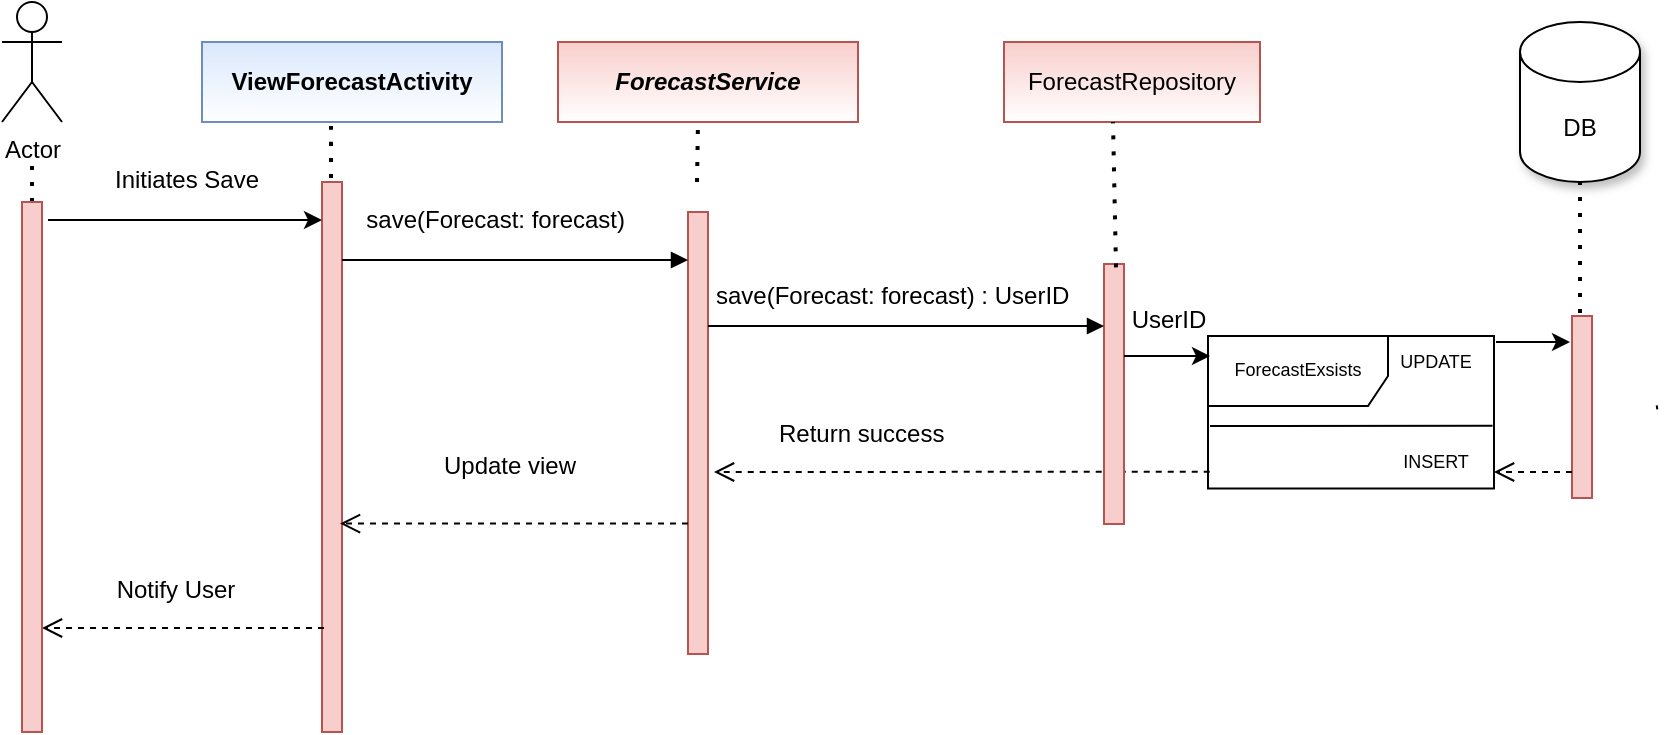 <mxfile version="14.4.3" type="device"><diagram id="kgpKYQtTHZ0yAKxKKP6v" name="Page-1"><mxGraphModel dx="1422" dy="737" grid="1" gridSize="13" guides="1" tooltips="1" connect="1" arrows="1" fold="1" page="1" pageScale="1" pageWidth="1100" pageHeight="850" math="0" shadow="0"><root><mxCell id="0"/><mxCell id="1" parent="0"/><mxCell id="z0QBgfLUGMArTx4MRbL0-1" value="Actor" style="shape=umlActor;verticalLabelPosition=bottom;verticalAlign=top;html=1;outlineConnect=0;" parent="1" vertex="1"><mxGeometry x="60" y="220" width="30" height="60" as="geometry"/></mxCell><mxCell id="z0QBgfLUGMArTx4MRbL0-2" value="" style="endArrow=none;dashed=1;html=1;dashPattern=1 3;strokeWidth=2;" parent="1" edge="1" source="fTpljjoPABurnjEZ77ch-16"><mxGeometry width="50" height="50" relative="1" as="geometry"><mxPoint x="75" y="710" as="sourcePoint"/><mxPoint x="75" y="299" as="targetPoint"/></mxGeometry></mxCell><mxCell id="z0QBgfLUGMArTx4MRbL0-3" value="&lt;span style=&quot;font-weight: 700; font-size: 12px;&quot;&gt;ViewForecastActivity&lt;/span&gt;" style="rounded=0;whiteSpace=wrap;html=1;shadow=0;fillColor=#dae8fc;strokeColor=#6c8ebf;gradientColor=#ffffff;fontSize=12;" parent="1" vertex="1"><mxGeometry x="160" y="240" width="150" height="40" as="geometry"/></mxCell><mxCell id="z0QBgfLUGMArTx4MRbL0-4" value="" style="points=[];perimeter=orthogonalPerimeter;rounded=0;shadow=0;strokeWidth=1;fillColor=#f8cecc;strokeColor=#b85450;" parent="1" vertex="1"><mxGeometry x="220" y="310" width="10" height="275" as="geometry"/></mxCell><mxCell id="z0QBgfLUGMArTx4MRbL0-6" value="" style="endArrow=none;dashed=1;html=1;dashPattern=1 3;strokeWidth=2;" parent="1" edge="1"><mxGeometry width="50" height="50" relative="1" as="geometry"><mxPoint x="224.5" y="308" as="sourcePoint"/><mxPoint x="224.5" y="280" as="targetPoint"/><Array as="points"><mxPoint x="224.5" y="286"/></Array></mxGeometry></mxCell><mxCell id="z0QBgfLUGMArTx4MRbL0-7" value="&lt;i&gt;&lt;b&gt;ForecastService&lt;/b&gt;&lt;/i&gt;" style="rounded=0;whiteSpace=wrap;html=1;shadow=0;fillColor=#f8cecc;strokeColor=#b85450;gradientColor=#ffffff;" parent="1" vertex="1"><mxGeometry x="338" y="240" width="150" height="40" as="geometry"/></mxCell><mxCell id="z0QBgfLUGMArTx4MRbL0-8" value="" style="points=[];perimeter=orthogonalPerimeter;rounded=0;shadow=0;strokeWidth=1;fillColor=#f8cecc;strokeColor=#b85450;" parent="1" vertex="1"><mxGeometry x="403" y="325" width="10" height="221" as="geometry"/></mxCell><mxCell id="z0QBgfLUGMArTx4MRbL0-9" value="" style="endArrow=none;dashed=1;html=1;dashPattern=1 3;strokeWidth=2;" parent="1" edge="1"><mxGeometry width="50" height="50" relative="1" as="geometry"><mxPoint x="407.5" y="310" as="sourcePoint"/><mxPoint x="408" y="280" as="targetPoint"/></mxGeometry></mxCell><mxCell id="z0QBgfLUGMArTx4MRbL0-13" value="DB" style="shape=cylinder3;whiteSpace=wrap;html=1;boundedLbl=1;backgroundOutline=1;size=15;rounded=0;shadow=1;" parent="1" vertex="1"><mxGeometry x="819" y="230" width="60" height="80" as="geometry"/></mxCell><mxCell id="z0QBgfLUGMArTx4MRbL0-20" value="save(Forecast: forecast) " style="verticalAlign=bottom;endArrow=block;shadow=0;strokeWidth=1;fontSize=12;" parent="1" edge="1"><mxGeometry x="-0.095" y="11" relative="1" as="geometry"><mxPoint x="230" y="349" as="sourcePoint"/><mxPoint x="403" y="349" as="targetPoint"/><mxPoint as="offset"/></mxGeometry></mxCell><mxCell id="z0QBgfLUGMArTx4MRbL0-27" value="" style="points=[];perimeter=orthogonalPerimeter;rounded=0;shadow=0;strokeWidth=1;fillColor=#f8cecc;strokeColor=#b85450;" parent="1" vertex="1"><mxGeometry x="845" y="377" width="10" height="91" as="geometry"/></mxCell><mxCell id="z0QBgfLUGMArTx4MRbL0-34" value="" style="endArrow=none;dashed=1;html=1;dashPattern=1 3;strokeWidth=2;fontSize=15;" parent="1" edge="1"><mxGeometry width="50" height="50" relative="1" as="geometry"><mxPoint x="887" y="422.772" as="sourcePoint"/><mxPoint x="888" y="422.63" as="targetPoint"/></mxGeometry></mxCell><mxCell id="z0QBgfLUGMArTx4MRbL0-46" value="&lt;font style=&quot;font-size: 9px;&quot;&gt;ForecastExsists&lt;/font&gt;" style="shape=umlFrame;whiteSpace=wrap;html=1;rounded=0;shadow=0;fontSize=9;width=90;height=35;" parent="1" vertex="1"><mxGeometry x="663" y="387" width="143" height="76.25" as="geometry"/></mxCell><mxCell id="z0QBgfLUGMArTx4MRbL0-56" value="&lt;font style=&quot;font-size: 9px&quot;&gt;UPDATE&lt;/font&gt;" style="text;html=1;strokeColor=none;fillColor=none;align=center;verticalAlign=middle;whiteSpace=wrap;rounded=0;shadow=0;fontSize=9;" parent="1" vertex="1"><mxGeometry x="767" y="389.99" width="20" height="20" as="geometry"/></mxCell><mxCell id="z0QBgfLUGMArTx4MRbL0-60" value="Notify User" style="verticalAlign=bottom;endArrow=open;dashed=1;endSize=8;shadow=0;strokeWidth=1;fontSize=12;" parent="1" edge="1"><mxGeometry x="0.05" y="-10" relative="1" as="geometry"><mxPoint x="80" y="533" as="targetPoint"/><mxPoint x="221" y="533" as="sourcePoint"/><Array as="points"/><mxPoint as="offset"/></mxGeometry></mxCell><mxCell id="z0QBgfLUGMArTx4MRbL0-61" value="Return success" style="verticalAlign=bottom;endArrow=open;dashed=1;endSize=8;shadow=0;strokeWidth=1;fontSize=12;exitX=0.006;exitY=0.89;exitDx=0;exitDy=0;exitPerimeter=0;" parent="1" edge="1" source="z0QBgfLUGMArTx4MRbL0-46"><mxGeometry x="0.397" y="-10" relative="1" as="geometry"><mxPoint x="416" y="455" as="targetPoint"/><mxPoint x="676" y="455" as="sourcePoint"/><Array as="points"/><mxPoint x="-1" as="offset"/></mxGeometry></mxCell><mxCell id="z0QBgfLUGMArTx4MRbL0-63" value="Initiates Save" style="endArrow=classic;html=1;fontSize=12;" parent="1" edge="1" target="z0QBgfLUGMArTx4MRbL0-4"><mxGeometry y="20" width="50" height="50" relative="1" as="geometry"><mxPoint x="83" y="329" as="sourcePoint"/><mxPoint x="215" y="329" as="targetPoint"/><mxPoint as="offset"/></mxGeometry></mxCell><mxCell id="fTpljjoPABurnjEZ77ch-1" value="ForecastRepository" style="rounded=0;whiteSpace=wrap;html=1;shadow=0;fillColor=#f8cecc;strokeColor=#b85450;gradientColor=#ffffff;" vertex="1" parent="1"><mxGeometry x="561" y="240" width="128" height="40" as="geometry"/></mxCell><mxCell id="fTpljjoPABurnjEZ77ch-2" value="" style="points=[];perimeter=orthogonalPerimeter;rounded=0;shadow=0;strokeWidth=1;fillColor=#f8cecc;strokeColor=#b85450;" vertex="1" parent="1"><mxGeometry x="611" y="351" width="10" height="130" as="geometry"/></mxCell><mxCell id="fTpljjoPABurnjEZ77ch-3" value="" style="endArrow=none;dashed=1;html=1;dashPattern=1 3;strokeWidth=2;exitX=0.6;exitY=0.013;exitDx=0;exitDy=0;exitPerimeter=0;" edge="1" parent="1" source="fTpljjoPABurnjEZ77ch-2"><mxGeometry width="50" height="50" relative="1" as="geometry"><mxPoint x="616" y="312" as="sourcePoint"/><mxPoint x="615.5" y="280" as="targetPoint"/></mxGeometry></mxCell><mxCell id="fTpljjoPABurnjEZ77ch-4" value="save(Forecast: forecast) : UserID " style="verticalAlign=bottom;endArrow=block;shadow=0;strokeWidth=1;fontSize=12;" edge="1" parent="1"><mxGeometry x="-0.05" y="6" relative="1" as="geometry"><mxPoint x="413" y="382" as="sourcePoint"/><mxPoint x="611" y="382" as="targetPoint"/><mxPoint as="offset"/></mxGeometry></mxCell><mxCell id="fTpljjoPABurnjEZ77ch-6" value="" style="endArrow=none;html=1;entryX=0.995;entryY=0.588;entryDx=0;entryDy=0;entryPerimeter=0;fontSize=9;" edge="1" parent="1" target="z0QBgfLUGMArTx4MRbL0-46"><mxGeometry width="50" height="50" relative="1" as="geometry"><mxPoint x="664" y="432" as="sourcePoint"/><mxPoint x="769" y="486.37" as="targetPoint"/><Array as="points"/></mxGeometry></mxCell><mxCell id="fTpljjoPABurnjEZ77ch-13" value="Update view" style="verticalAlign=bottom;endArrow=open;dashed=1;endSize=8;shadow=0;strokeWidth=1;fontSize=12;entryX=0.9;entryY=0.621;entryDx=0;entryDy=0;entryPerimeter=0;" edge="1" parent="1" source="z0QBgfLUGMArTx4MRbL0-8" target="z0QBgfLUGMArTx4MRbL0-4"><mxGeometry x="0.024" y="-20" relative="1" as="geometry"><mxPoint x="260" y="550" as="targetPoint"/><mxPoint x="403" y="548" as="sourcePoint"/><Array as="points"/><mxPoint as="offset"/></mxGeometry></mxCell><mxCell id="fTpljjoPABurnjEZ77ch-14" value="" style="endArrow=none;dashed=1;html=1;dashPattern=1 3;strokeWidth=2;entryX=0.5;entryY=1;entryDx=0;entryDy=0;entryPerimeter=0;exitX=0.4;exitY=-0.016;exitDx=0;exitDy=0;exitPerimeter=0;" edge="1" parent="1" source="z0QBgfLUGMArTx4MRbL0-27" target="z0QBgfLUGMArTx4MRbL0-13"><mxGeometry width="50" height="50" relative="1" as="geometry"><mxPoint x="961" y="420" as="sourcePoint"/><mxPoint x="1011" y="370" as="targetPoint"/></mxGeometry></mxCell><mxCell id="fTpljjoPABurnjEZ77ch-16" value="" style="points=[];perimeter=orthogonalPerimeter;rounded=0;shadow=0;strokeWidth=1;fillColor=#f8cecc;strokeColor=#b85450;" vertex="1" parent="1"><mxGeometry x="70" y="320" width="10" height="265" as="geometry"/></mxCell><mxCell id="fTpljjoPABurnjEZ77ch-19" value="&lt;font style=&quot;font-size: 9px&quot;&gt;INSERT&lt;/font&gt;" style="text;html=1;strokeColor=none;fillColor=none;align=center;verticalAlign=middle;whiteSpace=wrap;rounded=0;shadow=0;fontSize=9;" vertex="1" parent="1"><mxGeometry x="767" y="439.99" width="20" height="20" as="geometry"/></mxCell><mxCell id="fTpljjoPABurnjEZ77ch-22" value="UserID" style="endArrow=classic;html=1;fontSize=12;" edge="1" parent="1"><mxGeometry x="0.02" y="18" width="50" height="50" relative="1" as="geometry"><mxPoint x="621" y="397" as="sourcePoint"/><mxPoint x="664" y="397" as="targetPoint"/><mxPoint as="offset"/></mxGeometry></mxCell><mxCell id="fTpljjoPABurnjEZ77ch-25" value="" style="endArrow=classic;html=1;fontSize=12;entryX=-0.1;entryY=0.143;entryDx=0;entryDy=0;entryPerimeter=0;" edge="1" parent="1" target="z0QBgfLUGMArTx4MRbL0-27"><mxGeometry x="0.02" y="18" width="50" height="50" relative="1" as="geometry"><mxPoint x="807" y="390" as="sourcePoint"/><mxPoint x="845" y="391" as="targetPoint"/><mxPoint as="offset"/></mxGeometry></mxCell><mxCell id="fTpljjoPABurnjEZ77ch-30" value="" style="html=1;verticalAlign=bottom;endArrow=open;dashed=1;endSize=8;fontSize=9;" edge="1" parent="1"><mxGeometry relative="1" as="geometry"><mxPoint x="845" y="455" as="sourcePoint"/><mxPoint x="806" y="455" as="targetPoint"/></mxGeometry></mxCell></root></mxGraphModel></diagram></mxfile>